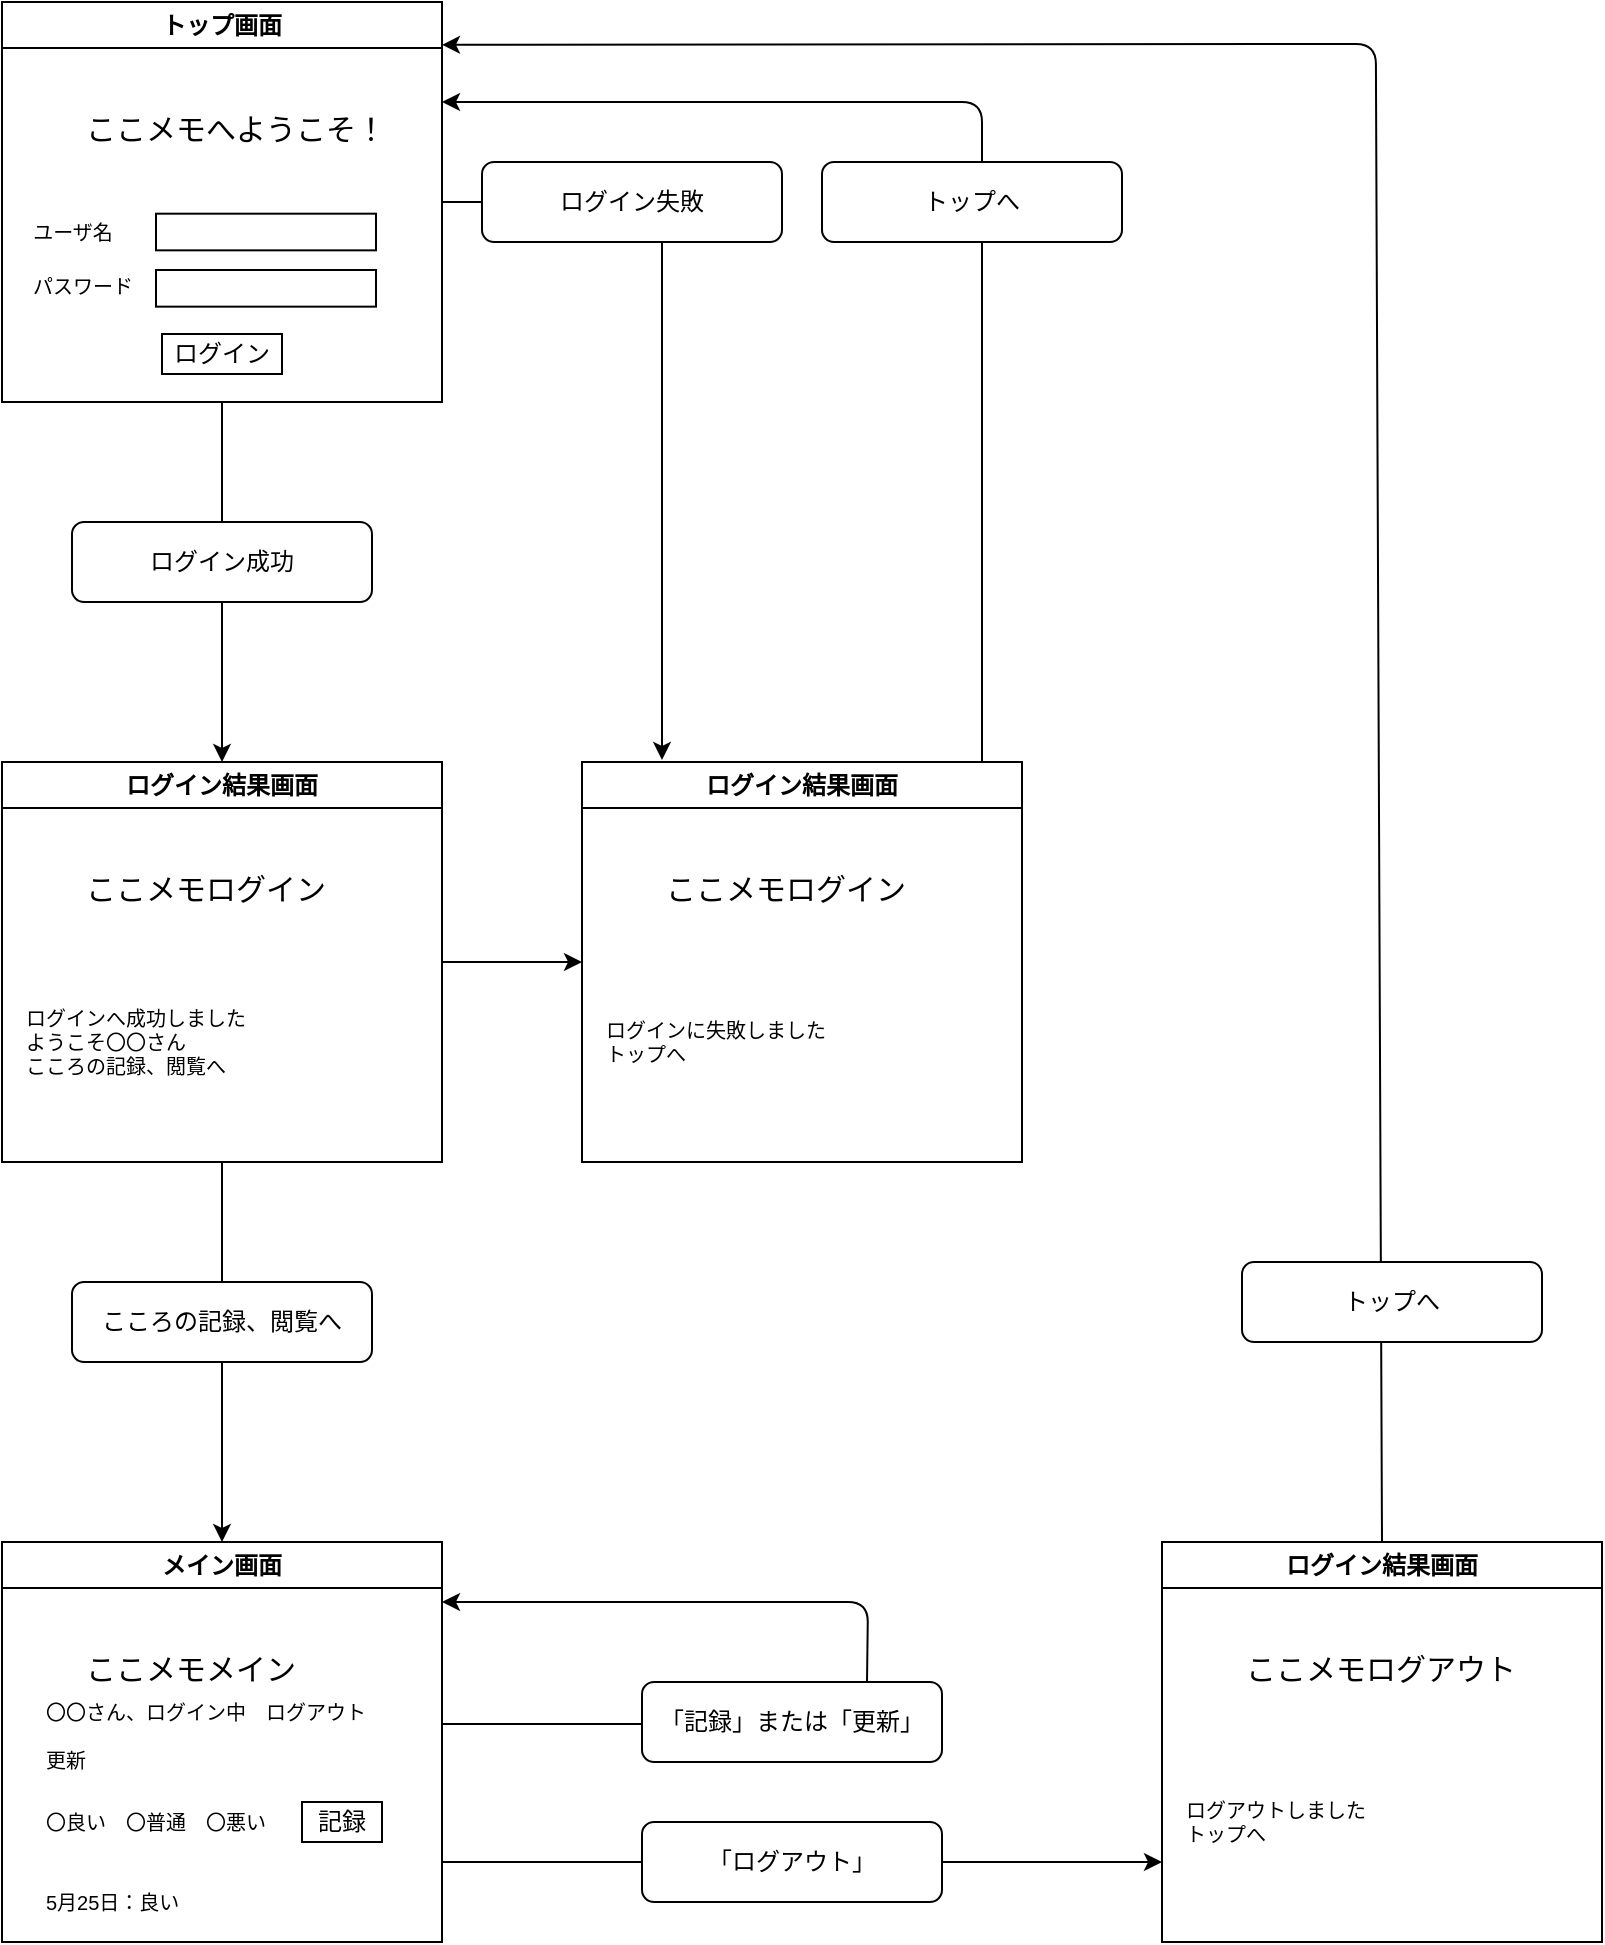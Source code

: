 <mxfile>
    <diagram id="Pz7pnQAjenZu9bmj3eIr" name="ページ1">
        <mxGraphModel dx="851" dy="588" grid="1" gridSize="10" guides="1" tooltips="1" connect="1" arrows="1" fold="1" page="1" pageScale="1" pageWidth="1169" pageHeight="1654" math="0" shadow="0">
            <root>
                <mxCell id="0"/>
                <mxCell id="1" parent="0"/>
                <mxCell id="20" value="" style="group" parent="1" vertex="1" connectable="0">
                    <mxGeometry x="90" y="80" width="220" height="200" as="geometry"/>
                </mxCell>
                <mxCell id="13" value="トップ画面" style="swimlane;whiteSpace=wrap;html=1;" parent="20" vertex="1">
                    <mxGeometry width="220" height="200" as="geometry">
                        <mxRectangle x="750" y="300" width="140" height="30" as="alternateBounds"/>
                    </mxGeometry>
                </mxCell>
                <mxCell id="16" value="ユーザ名" style="text;html=1;align=center;verticalAlign=middle;resizable=0;points=[];autosize=1;strokeColor=none;fillColor=none;fontSize=10;" parent="13" vertex="1">
                    <mxGeometry x="5" y="100" width="60" height="30" as="geometry"/>
                </mxCell>
                <mxCell id="18" value="" style="rounded=0;whiteSpace=wrap;html=1;" parent="13" vertex="1">
                    <mxGeometry x="77" y="134" width="110" height="18.33" as="geometry"/>
                </mxCell>
                <mxCell id="19" value="" style="rounded=0;whiteSpace=wrap;html=1;" parent="13" vertex="1">
                    <mxGeometry x="77" y="105.84" width="110" height="18.33" as="geometry"/>
                </mxCell>
                <mxCell id="15" value="&lt;div&gt;ここメモへようこそ！&lt;/div&gt;" style="text;html=1;align=left;verticalAlign=middle;resizable=0;points=[];autosize=1;strokeColor=none;fillColor=none;fontSize=15;" parent="13" vertex="1">
                    <mxGeometry x="40" y="48" width="170" height="30" as="geometry"/>
                </mxCell>
                <mxCell id="148" value="ログイン" style="rounded=0;whiteSpace=wrap;html=1;" parent="13" vertex="1">
                    <mxGeometry x="80" y="166" width="60" height="20" as="geometry"/>
                </mxCell>
                <mxCell id="17" value="パスワード" style="text;html=1;align=center;verticalAlign=middle;resizable=0;points=[];autosize=1;strokeColor=none;fillColor=none;fontSize=10;" parent="20" vertex="1">
                    <mxGeometry x="5" y="127" width="70" height="30" as="geometry"/>
                </mxCell>
                <mxCell id="39" value="" style="edgeStyle=none;html=1;" parent="1" source="13" edge="1">
                    <mxGeometry relative="1" as="geometry">
                        <mxPoint x="200" y="460" as="targetPoint"/>
                    </mxGeometry>
                </mxCell>
                <mxCell id="46" value="" style="edgeStyle=none;html=1;exitX=1;exitY=0.5;exitDx=0;exitDy=0;" parent="1" source="40" edge="1">
                    <mxGeometry relative="1" as="geometry">
                        <mxPoint x="280" y="560" as="sourcePoint"/>
                        <mxPoint x="380" y="560" as="targetPoint"/>
                    </mxGeometry>
                </mxCell>
                <mxCell id="51" value="" style="edgeStyle=none;html=1;" parent="1" source="40" edge="1">
                    <mxGeometry relative="1" as="geometry">
                        <mxPoint x="200" y="850" as="targetPoint"/>
                    </mxGeometry>
                </mxCell>
                <mxCell id="40" value="ログイン結果画面" style="swimlane;whiteSpace=wrap;html=1;" parent="1" vertex="1">
                    <mxGeometry x="90" y="460" width="220" height="200" as="geometry">
                        <mxRectangle x="750" y="300" width="140" height="30" as="alternateBounds"/>
                    </mxGeometry>
                </mxCell>
                <mxCell id="41" value="ログインへ成功しました&lt;div&gt;&lt;div style=&quot;&quot;&gt;&lt;span style=&quot;background-color: transparent;&quot;&gt;ようこそ〇〇さん&lt;/span&gt;&lt;/div&gt;&lt;div&gt;こころの記録、閲覧へ&lt;/div&gt;&lt;/div&gt;" style="text;html=1;align=left;verticalAlign=middle;resizable=0;points=[];autosize=1;strokeColor=none;fillColor=none;fontSize=10;" parent="40" vertex="1">
                    <mxGeometry x="10" y="115" width="130" height="50" as="geometry"/>
                </mxCell>
                <mxCell id="44" value="&lt;div&gt;ここメモログイン&lt;/div&gt;" style="text;html=1;align=left;verticalAlign=middle;resizable=0;points=[];autosize=1;strokeColor=none;fillColor=none;fontSize=15;" parent="40" vertex="1">
                    <mxGeometry x="40" y="48" width="140" height="30" as="geometry"/>
                </mxCell>
                <mxCell id="142" value="" style="edgeStyle=none;html=1;entryX=1;entryY=0.25;entryDx=0;entryDy=0;" parent="1" source="47" target="13" edge="1">
                    <mxGeometry relative="1" as="geometry">
                        <mxPoint x="560" y="130" as="targetPoint"/>
                        <Array as="points">
                            <mxPoint x="580" y="460"/>
                            <mxPoint x="580" y="130"/>
                        </Array>
                    </mxGeometry>
                </mxCell>
                <mxCell id="47" value="ログイン結果画面" style="swimlane;whiteSpace=wrap;html=1;" parent="1" vertex="1">
                    <mxGeometry x="380" y="460" width="220" height="200" as="geometry">
                        <mxRectangle x="750" y="300" width="140" height="30" as="alternateBounds"/>
                    </mxGeometry>
                </mxCell>
                <mxCell id="48" value="ログインに失敗しました&lt;div&gt;トップへ&lt;/div&gt;" style="text;html=1;align=left;verticalAlign=middle;resizable=0;points=[];autosize=1;strokeColor=none;fillColor=none;fontSize=10;" parent="47" vertex="1">
                    <mxGeometry x="10" y="120" width="130" height="40" as="geometry"/>
                </mxCell>
                <mxCell id="49" value="&lt;div&gt;ここメモログイン&lt;/div&gt;" style="text;html=1;align=left;verticalAlign=middle;resizable=0;points=[];autosize=1;strokeColor=none;fillColor=none;fontSize=15;" parent="47" vertex="1">
                    <mxGeometry x="40" y="48" width="140" height="30" as="geometry"/>
                </mxCell>
                <mxCell id="77" value="" style="edgeStyle=none;html=1;" parent="1" edge="1">
                    <mxGeometry relative="1" as="geometry">
                        <mxPoint x="310" y="1010" as="sourcePoint"/>
                        <mxPoint x="500" y="1010" as="targetPoint"/>
                    </mxGeometry>
                </mxCell>
                <mxCell id="55" value="メイン画面" style="swimlane;whiteSpace=wrap;html=1;" parent="1" vertex="1">
                    <mxGeometry x="90" y="850" width="220" height="200" as="geometry">
                        <mxRectangle x="750" y="300" width="140" height="30" as="alternateBounds"/>
                    </mxGeometry>
                </mxCell>
                <mxCell id="56" value="&lt;div style=&quot;&quot;&gt;&lt;span style=&quot;background-color: transparent;&quot;&gt;〇〇さん、ログイン中　ログアウト&lt;/span&gt;&lt;/div&gt;&lt;div style=&quot;&quot;&gt;&lt;span style=&quot;background-color: transparent;&quot;&gt;&lt;br&gt;&lt;/span&gt;&lt;/div&gt;&lt;div style=&quot;&quot;&gt;&lt;span style=&quot;background-color: transparent;&quot;&gt;更新&lt;/span&gt;&lt;/div&gt;&lt;div style=&quot;&quot;&gt;&lt;br&gt;&lt;/div&gt;&lt;div style=&quot;&quot;&gt;&lt;br&gt;&lt;/div&gt;&lt;div&gt;&lt;br&gt;&lt;/div&gt;" style="text;html=1;align=left;verticalAlign=middle;resizable=0;points=[];autosize=1;strokeColor=none;fillColor=none;fontSize=10;" parent="55" vertex="1">
                    <mxGeometry x="20" y="70" width="180" height="90" as="geometry"/>
                </mxCell>
                <mxCell id="57" value="&lt;div&gt;ここメモメイン&lt;/div&gt;" style="text;html=1;align=left;verticalAlign=middle;resizable=0;points=[];autosize=1;strokeColor=none;fillColor=none;fontSize=15;" parent="55" vertex="1">
                    <mxGeometry x="40" y="48" width="130" height="30" as="geometry"/>
                </mxCell>
                <mxCell id="63" value="&lt;div style=&quot;font-size: 10px;&quot;&gt;&lt;font style=&quot;background-color: transparent;&quot;&gt;〇良い&lt;/font&gt;&lt;span style=&quot;background-color: transparent;&quot;&gt;　&lt;/span&gt;&lt;font style=&quot;background-color: transparent;&quot;&gt;〇普通&lt;/font&gt;&lt;span style=&quot;background-color: transparent;&quot;&gt;　&lt;/span&gt;&lt;font style=&quot;background-color: transparent;&quot;&gt;〇悪い&lt;/font&gt;&lt;/div&gt;" style="text;html=1;align=left;verticalAlign=middle;resizable=0;points=[];autosize=1;strokeColor=none;fillColor=none;fontColor=#000000;" parent="55" vertex="1">
                    <mxGeometry x="20" y="125" width="130" height="30" as="geometry"/>
                </mxCell>
                <mxCell id="60" value="&lt;div style=&quot;font-size: 10px;&quot;&gt;&lt;br&gt;&lt;/div&gt;" style="text;html=1;align=left;verticalAlign=middle;resizable=0;points=[];autosize=1;strokeColor=none;fillColor=none;" parent="55" vertex="1">
                    <mxGeometry x="20" y="155" width="20" height="30" as="geometry"/>
                </mxCell>
                <mxCell id="84" value="記録" style="rounded=0;whiteSpace=wrap;html=1;" parent="55" vertex="1">
                    <mxGeometry x="150" y="130" width="40" height="20" as="geometry"/>
                </mxCell>
                <mxCell id="146" value="5月25日：良い" style="text;html=1;align=left;verticalAlign=middle;resizable=0;points=[];autosize=1;strokeColor=none;fillColor=none;fontSize=10;" parent="55" vertex="1">
                    <mxGeometry x="20" y="165" width="90" height="30" as="geometry"/>
                </mxCell>
                <mxCell id="68" value="ログイン成功" style="rounded=1;whiteSpace=wrap;html=1;" parent="1" vertex="1">
                    <mxGeometry x="125" y="340" width="150" height="40" as="geometry"/>
                </mxCell>
                <mxCell id="69" value="" style="endArrow=classic;html=1;exitX=1;exitY=0.5;exitDx=0;exitDy=0;" parent="1" source="13" edge="1">
                    <mxGeometry width="50" height="50" relative="1" as="geometry">
                        <mxPoint x="370" y="320" as="sourcePoint"/>
                        <mxPoint x="420" y="459" as="targetPoint"/>
                        <Array as="points">
                            <mxPoint x="420" y="180"/>
                        </Array>
                    </mxGeometry>
                </mxCell>
                <mxCell id="70" value="ログイン失敗" style="rounded=1;whiteSpace=wrap;html=1;" parent="1" vertex="1">
                    <mxGeometry x="330" y="160" width="150" height="40" as="geometry"/>
                </mxCell>
                <mxCell id="73" value="トップへ" style="rounded=1;whiteSpace=wrap;html=1;" parent="1" vertex="1">
                    <mxGeometry x="500" y="160" width="150" height="40" as="geometry"/>
                </mxCell>
                <mxCell id="74" value="こころの記録、閲覧へ" style="rounded=1;whiteSpace=wrap;html=1;" parent="1" vertex="1">
                    <mxGeometry x="125" y="720" width="150" height="40" as="geometry"/>
                </mxCell>
                <mxCell id="78" value="「ログアウト」" style="rounded=1;whiteSpace=wrap;html=1;" parent="1" vertex="1">
                    <mxGeometry x="410" y="990" width="150" height="40" as="geometry"/>
                </mxCell>
                <mxCell id="85" value="" style="endArrow=classic;html=1;" parent="1" edge="1">
                    <mxGeometry width="50" height="50" relative="1" as="geometry">
                        <mxPoint x="310" y="941" as="sourcePoint"/>
                        <mxPoint x="420" y="941" as="targetPoint"/>
                    </mxGeometry>
                </mxCell>
                <mxCell id="86" value="「記録」または「更新」" style="rounded=1;whiteSpace=wrap;html=1;" parent="1" vertex="1">
                    <mxGeometry x="410" y="920" width="150" height="40" as="geometry"/>
                </mxCell>
                <mxCell id="88" value="" style="endArrow=classic;html=1;exitX=0.75;exitY=0;exitDx=0;exitDy=0;" parent="1" source="86" edge="1">
                    <mxGeometry width="50" height="50" relative="1" as="geometry">
                        <mxPoint x="443" y="900" as="sourcePoint"/>
                        <mxPoint x="310" y="880" as="targetPoint"/>
                        <Array as="points">
                            <mxPoint x="523" y="880"/>
                            <mxPoint x="443" y="880"/>
                        </Array>
                    </mxGeometry>
                </mxCell>
                <mxCell id="120" value="" style="endArrow=classic;html=1;entryX=1.014;entryY=0.107;entryDx=0;entryDy=0;entryPerimeter=0;exitX=0.5;exitY=0;exitDx=0;exitDy=0;" parent="1" source="133" edge="1">
                    <mxGeometry width="50" height="50" relative="1" as="geometry">
                        <mxPoint x="776.92" y="960" as="sourcePoint"/>
                        <mxPoint x="310.0" y="101.4" as="targetPoint"/>
                        <Array as="points">
                            <mxPoint x="776.92" y="101"/>
                        </Array>
                    </mxGeometry>
                </mxCell>
                <mxCell id="133" value="ログイン結果画面" style="swimlane;whiteSpace=wrap;html=1;" parent="1" vertex="1">
                    <mxGeometry x="670" y="850" width="220" height="200" as="geometry">
                        <mxRectangle x="750" y="300" width="140" height="30" as="alternateBounds"/>
                    </mxGeometry>
                </mxCell>
                <mxCell id="134" value="ログアウトしました&lt;div&gt;トップへ&lt;/div&gt;" style="text;html=1;align=left;verticalAlign=middle;resizable=0;points=[];autosize=1;strokeColor=none;fillColor=none;fontSize=10;" parent="133" vertex="1">
                    <mxGeometry x="10" y="120" width="110" height="40" as="geometry"/>
                </mxCell>
                <mxCell id="135" value="&lt;div&gt;ここメモログアウト&lt;/div&gt;" style="text;html=1;align=left;verticalAlign=middle;resizable=0;points=[];autosize=1;strokeColor=none;fillColor=none;fontSize=15;" parent="133" vertex="1">
                    <mxGeometry x="40" y="48" width="160" height="30" as="geometry"/>
                </mxCell>
                <mxCell id="138" value="" style="edgeStyle=none;html=1;" parent="1" source="78" edge="1">
                    <mxGeometry relative="1" as="geometry">
                        <mxPoint x="560" y="1010" as="sourcePoint"/>
                        <mxPoint x="670" y="1010" as="targetPoint"/>
                    </mxGeometry>
                </mxCell>
                <mxCell id="145" value="トップへ" style="rounded=1;whiteSpace=wrap;html=1;" parent="1" vertex="1">
                    <mxGeometry x="710" y="710" width="150" height="40" as="geometry"/>
                </mxCell>
            </root>
        </mxGraphModel>
    </diagram>
</mxfile>